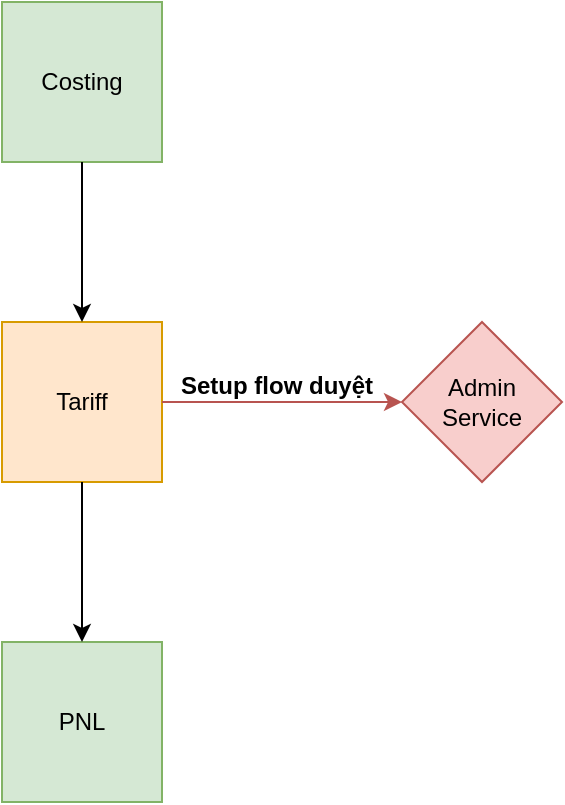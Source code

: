 <mxfile version="26.2.12">
  <diagram name="Page-1" id="t84ZI0sapoxZfKUZb8yh">
    <mxGraphModel dx="1428" dy="777" grid="1" gridSize="10" guides="1" tooltips="1" connect="1" arrows="1" fold="1" page="1" pageScale="1" pageWidth="850" pageHeight="1100" math="0" shadow="0">
      <root>
        <mxCell id="0" />
        <mxCell id="1" parent="0" />
        <mxCell id="aVVePS7O5BU0ZL5_8Wc3-1" value="Costing" style="whiteSpace=wrap;html=1;aspect=fixed;fillColor=#d5e8d4;strokeColor=#82b366;" vertex="1" parent="1">
          <mxGeometry x="360" y="80" width="80" height="80" as="geometry" />
        </mxCell>
        <mxCell id="aVVePS7O5BU0ZL5_8Wc3-2" value="Tariff" style="whiteSpace=wrap;html=1;aspect=fixed;fillColor=#ffe6cc;strokeColor=#d79b00;" vertex="1" parent="1">
          <mxGeometry x="360" y="240" width="80" height="80" as="geometry" />
        </mxCell>
        <mxCell id="aVVePS7O5BU0ZL5_8Wc3-3" value="PNL" style="whiteSpace=wrap;html=1;aspect=fixed;fillColor=#d5e8d4;strokeColor=#82b366;" vertex="1" parent="1">
          <mxGeometry x="360" y="400" width="80" height="80" as="geometry" />
        </mxCell>
        <mxCell id="aVVePS7O5BU0ZL5_8Wc3-4" value="" style="endArrow=classic;html=1;rounded=0;" edge="1" parent="1">
          <mxGeometry width="50" height="50" relative="1" as="geometry">
            <mxPoint x="400" y="160" as="sourcePoint" />
            <mxPoint x="400" y="240" as="targetPoint" />
          </mxGeometry>
        </mxCell>
        <mxCell id="aVVePS7O5BU0ZL5_8Wc3-5" value="" style="endArrow=classic;html=1;rounded=0;exitX=0.5;exitY=1;exitDx=0;exitDy=0;entryX=0.5;entryY=0;entryDx=0;entryDy=0;" edge="1" parent="1" source="aVVePS7O5BU0ZL5_8Wc3-2" target="aVVePS7O5BU0ZL5_8Wc3-3">
          <mxGeometry width="50" height="50" relative="1" as="geometry">
            <mxPoint x="407" y="210" as="sourcePoint" />
            <mxPoint x="410" y="330" as="targetPoint" />
          </mxGeometry>
        </mxCell>
        <mxCell id="aVVePS7O5BU0ZL5_8Wc3-7" value="Admin&lt;div&gt;Service&lt;/div&gt;" style="rhombus;whiteSpace=wrap;html=1;fillColor=#f8cecc;strokeColor=#b85450;" vertex="1" parent="1">
          <mxGeometry x="560" y="240" width="80" height="80" as="geometry" />
        </mxCell>
        <mxCell id="aVVePS7O5BU0ZL5_8Wc3-8" value="" style="endArrow=classic;html=1;rounded=0;exitX=1;exitY=0.5;exitDx=0;exitDy=0;fillColor=#f8cecc;strokeColor=#b85450;" edge="1" parent="1" source="aVVePS7O5BU0ZL5_8Wc3-2" target="aVVePS7O5BU0ZL5_8Wc3-7">
          <mxGeometry width="50" height="50" relative="1" as="geometry">
            <mxPoint x="400" y="430" as="sourcePoint" />
            <mxPoint x="450" y="380" as="targetPoint" />
          </mxGeometry>
        </mxCell>
        <mxCell id="aVVePS7O5BU0ZL5_8Wc3-11" value="&lt;font style=&quot;font-size: 12px;&quot;&gt;Setup flow duyệt&lt;/font&gt;" style="text;strokeColor=none;fillColor=none;html=1;fontSize=24;fontStyle=1;verticalAlign=middle;align=center;" vertex="1" parent="1">
          <mxGeometry x="447" y="263" width="100" height="10" as="geometry" />
        </mxCell>
      </root>
    </mxGraphModel>
  </diagram>
</mxfile>
